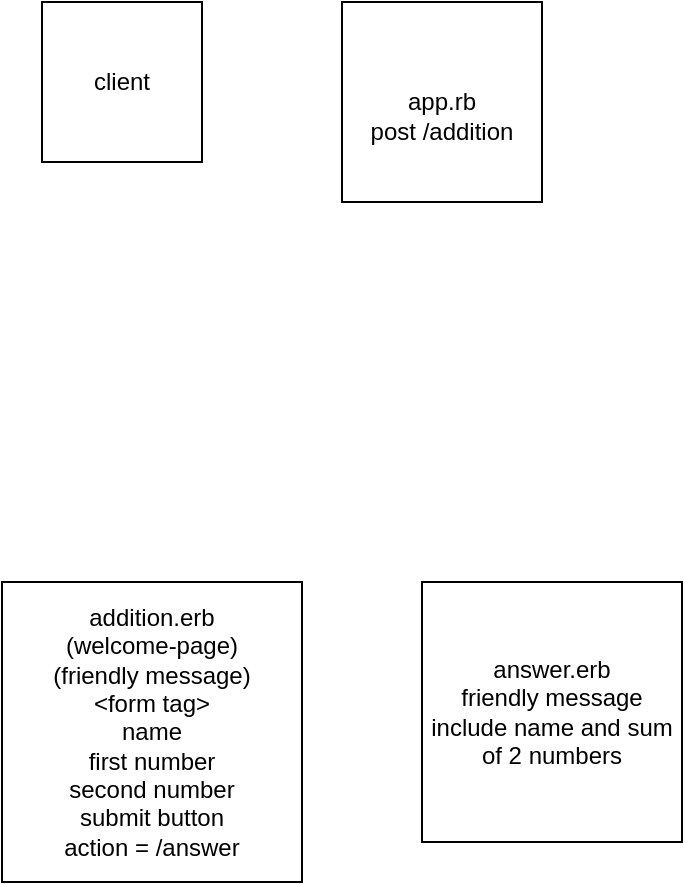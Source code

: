 <mxfile version="15.4.1" type="device"><diagram id="MaRduTxf81q11kYwE7xQ" name="Page-1"><mxGraphModel dx="696" dy="1037" grid="1" gridSize="10" guides="1" tooltips="1" connect="1" arrows="1" fold="1" page="1" pageScale="1" pageWidth="827" pageHeight="1169" math="0" shadow="0"><root><mxCell id="0"/><mxCell id="1" parent="0"/><mxCell id="7twH-8C9BDIVl6YOVukl-1" value="&lt;br&gt;app.rb&lt;br&gt;post /addition" style="whiteSpace=wrap;html=1;aspect=fixed;" vertex="1" parent="1"><mxGeometry x="210" y="80" width="100" height="100" as="geometry"/></mxCell><mxCell id="7twH-8C9BDIVl6YOVukl-3" value="addition.erb&lt;br&gt;(welcome-page)&lt;br&gt;(friendly message)&lt;br&gt;&amp;lt;form tag&amp;gt;&lt;br&gt;name&lt;br&gt;first number&lt;br&gt;second number&lt;br&gt;submit button&lt;br&gt;action = /answer" style="whiteSpace=wrap;html=1;aspect=fixed;" vertex="1" parent="1"><mxGeometry x="40" y="370" width="150" height="150" as="geometry"/></mxCell><mxCell id="7twH-8C9BDIVl6YOVukl-5" value="answer.erb&lt;br&gt;friendly message&lt;br&gt;include name and sum of 2 numbers" style="whiteSpace=wrap;html=1;aspect=fixed;" vertex="1" parent="1"><mxGeometry x="250" y="370" width="130" height="130" as="geometry"/></mxCell><mxCell id="7twH-8C9BDIVl6YOVukl-7" value="client" style="whiteSpace=wrap;html=1;aspect=fixed;" vertex="1" parent="1"><mxGeometry x="60" y="80" width="80" height="80" as="geometry"/></mxCell></root></mxGraphModel></diagram></mxfile>